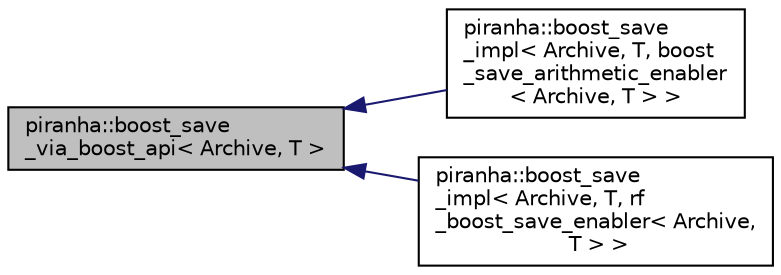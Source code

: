 digraph "piranha::boost_save_via_boost_api&lt; Archive, T &gt;"
{
  edge [fontname="Helvetica",fontsize="10",labelfontname="Helvetica",labelfontsize="10"];
  node [fontname="Helvetica",fontsize="10",shape=record];
  rankdir="LR";
  Node0 [label="piranha::boost_save\l_via_boost_api\< Archive, T \>",height=0.2,width=0.4,color="black", fillcolor="grey75", style="filled", fontcolor="black"];
  Node0 -> Node1 [dir="back",color="midnightblue",fontsize="10",style="solid",fontname="Helvetica"];
  Node1 [label="piranha::boost_save\l_impl\< Archive, T, boost\l_save_arithmetic_enabler\l\< Archive, T \> \>",height=0.2,width=0.4,color="black", fillcolor="white", style="filled",URL="$structpiranha_1_1boost__save__impl_3_01_archive_00_01_t_00_01boost__save__arithmetic__enabler_3_01_archive_00_01_t_01_4_01_4.html",tooltip="Specialisation of piranha::boost_save() for arithmetic types. "];
  Node0 -> Node2 [dir="back",color="midnightblue",fontsize="10",style="solid",fontname="Helvetica"];
  Node2 [label="piranha::boost_save\l_impl\< Archive, T, rf\l_boost_save_enabler\< Archive,\l T \> \>",height=0.2,width=0.4,color="black", fillcolor="white", style="filled",URL="$structpiranha_1_1boost__save__impl_3_01_archive_00_01_t_00_01rf__boost__save__enabler_3_01_archive_00_01_t_01_4_01_4.html",tooltip="Specialisation of piranha::boost_save() for piranha::rational_function. "];
}
